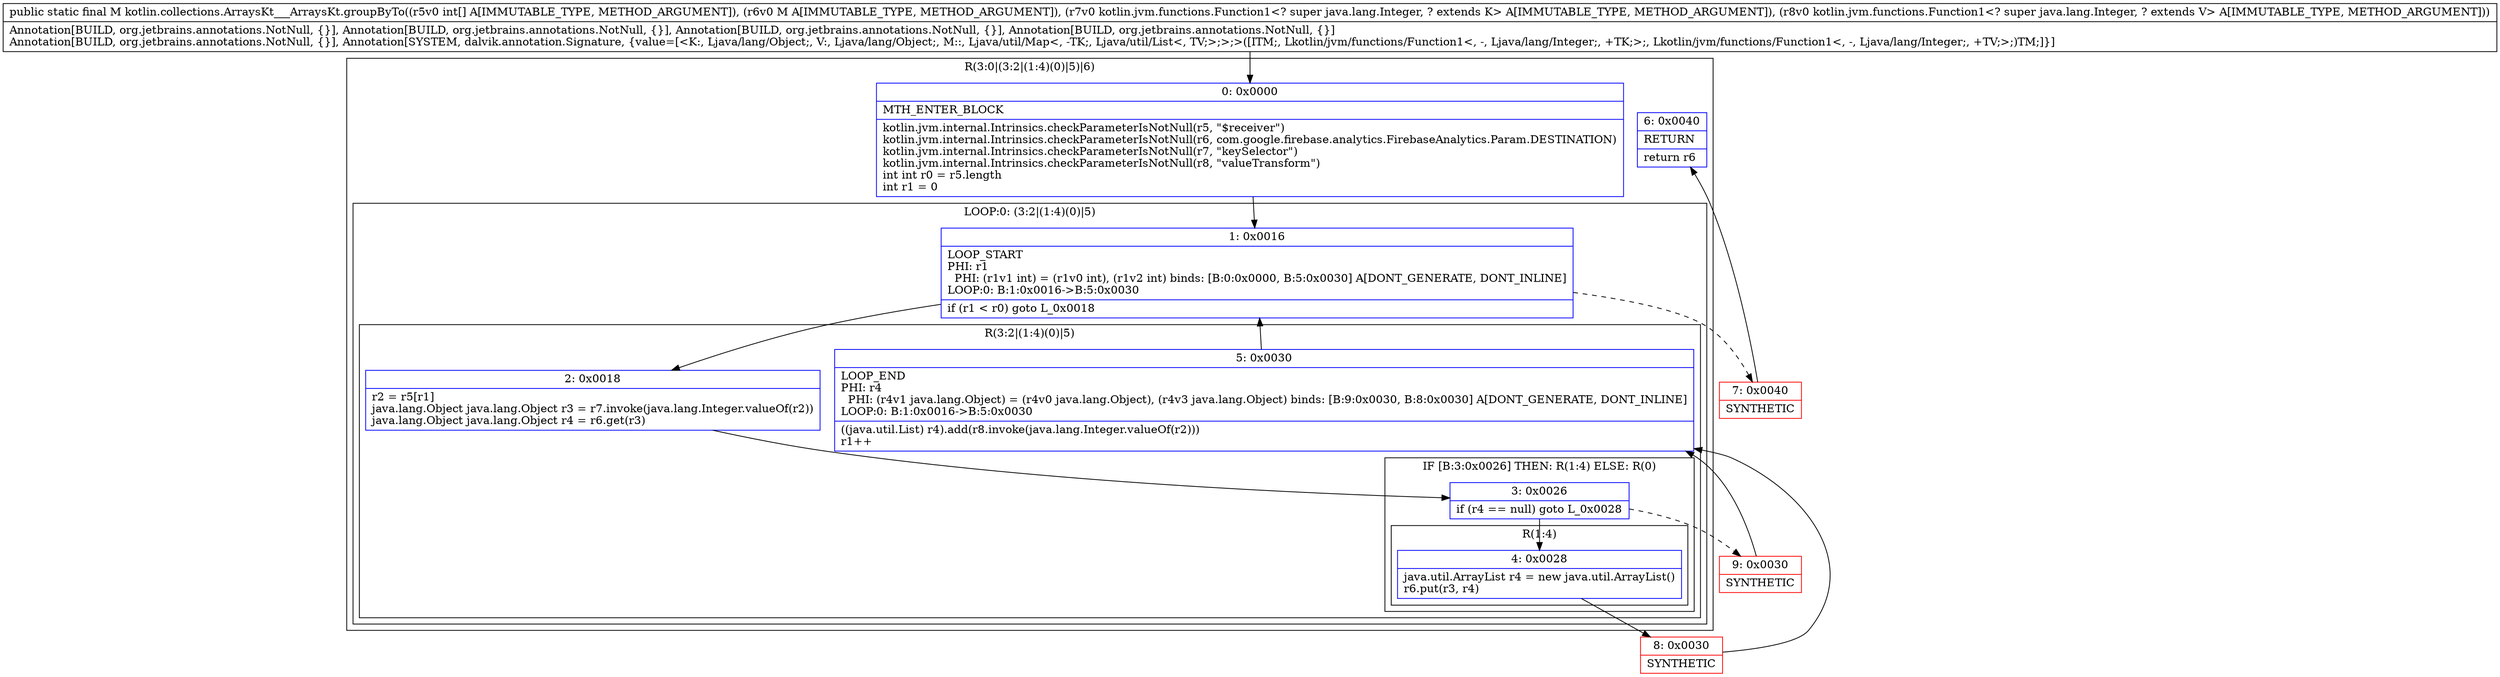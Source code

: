 digraph "CFG forkotlin.collections.ArraysKt___ArraysKt.groupByTo([ILjava\/util\/Map;Lkotlin\/jvm\/functions\/Function1;Lkotlin\/jvm\/functions\/Function1;)Ljava\/util\/Map;" {
subgraph cluster_Region_490656074 {
label = "R(3:0|(3:2|(1:4)(0)|5)|6)";
node [shape=record,color=blue];
Node_0 [shape=record,label="{0\:\ 0x0000|MTH_ENTER_BLOCK\l|kotlin.jvm.internal.Intrinsics.checkParameterIsNotNull(r5, \"$receiver\")\lkotlin.jvm.internal.Intrinsics.checkParameterIsNotNull(r6, com.google.firebase.analytics.FirebaseAnalytics.Param.DESTINATION)\lkotlin.jvm.internal.Intrinsics.checkParameterIsNotNull(r7, \"keySelector\")\lkotlin.jvm.internal.Intrinsics.checkParameterIsNotNull(r8, \"valueTransform\")\lint int r0 = r5.length\lint r1 = 0\l}"];
subgraph cluster_LoopRegion_581843293 {
label = "LOOP:0: (3:2|(1:4)(0)|5)";
node [shape=record,color=blue];
Node_1 [shape=record,label="{1\:\ 0x0016|LOOP_START\lPHI: r1 \l  PHI: (r1v1 int) = (r1v0 int), (r1v2 int) binds: [B:0:0x0000, B:5:0x0030] A[DONT_GENERATE, DONT_INLINE]\lLOOP:0: B:1:0x0016\-\>B:5:0x0030\l|if (r1 \< r0) goto L_0x0018\l}"];
subgraph cluster_Region_1949287497 {
label = "R(3:2|(1:4)(0)|5)";
node [shape=record,color=blue];
Node_2 [shape=record,label="{2\:\ 0x0018|r2 = r5[r1]\ljava.lang.Object java.lang.Object r3 = r7.invoke(java.lang.Integer.valueOf(r2))\ljava.lang.Object java.lang.Object r4 = r6.get(r3)\l}"];
subgraph cluster_IfRegion_166554022 {
label = "IF [B:3:0x0026] THEN: R(1:4) ELSE: R(0)";
node [shape=record,color=blue];
Node_3 [shape=record,label="{3\:\ 0x0026|if (r4 == null) goto L_0x0028\l}"];
subgraph cluster_Region_1093072914 {
label = "R(1:4)";
node [shape=record,color=blue];
Node_4 [shape=record,label="{4\:\ 0x0028|java.util.ArrayList r4 = new java.util.ArrayList()\lr6.put(r3, r4)\l}"];
}
subgraph cluster_Region_1821728429 {
label = "R(0)";
node [shape=record,color=blue];
}
}
Node_5 [shape=record,label="{5\:\ 0x0030|LOOP_END\lPHI: r4 \l  PHI: (r4v1 java.lang.Object) = (r4v0 java.lang.Object), (r4v3 java.lang.Object) binds: [B:9:0x0030, B:8:0x0030] A[DONT_GENERATE, DONT_INLINE]\lLOOP:0: B:1:0x0016\-\>B:5:0x0030\l|((java.util.List) r4).add(r8.invoke(java.lang.Integer.valueOf(r2)))\lr1++\l}"];
}
}
Node_6 [shape=record,label="{6\:\ 0x0040|RETURN\l|return r6\l}"];
}
Node_7 [shape=record,color=red,label="{7\:\ 0x0040|SYNTHETIC\l}"];
Node_8 [shape=record,color=red,label="{8\:\ 0x0030|SYNTHETIC\l}"];
Node_9 [shape=record,color=red,label="{9\:\ 0x0030|SYNTHETIC\l}"];
MethodNode[shape=record,label="{public static final M kotlin.collections.ArraysKt___ArraysKt.groupByTo((r5v0 int[] A[IMMUTABLE_TYPE, METHOD_ARGUMENT]), (r6v0 M A[IMMUTABLE_TYPE, METHOD_ARGUMENT]), (r7v0 kotlin.jvm.functions.Function1\<? super java.lang.Integer, ? extends K\> A[IMMUTABLE_TYPE, METHOD_ARGUMENT]), (r8v0 kotlin.jvm.functions.Function1\<? super java.lang.Integer, ? extends V\> A[IMMUTABLE_TYPE, METHOD_ARGUMENT]))  | Annotation[BUILD, org.jetbrains.annotations.NotNull, \{\}], Annotation[BUILD, org.jetbrains.annotations.NotNull, \{\}], Annotation[BUILD, org.jetbrains.annotations.NotNull, \{\}], Annotation[BUILD, org.jetbrains.annotations.NotNull, \{\}]\lAnnotation[BUILD, org.jetbrains.annotations.NotNull, \{\}], Annotation[SYSTEM, dalvik.annotation.Signature, \{value=[\<K:, Ljava\/lang\/Object;, V:, Ljava\/lang\/Object;, M::, Ljava\/util\/Map\<, \-TK;, Ljava\/util\/List\<, TV;\>;\>;\>([ITM;, Lkotlin\/jvm\/functions\/Function1\<, \-, Ljava\/lang\/Integer;, +TK;\>;, Lkotlin\/jvm\/functions\/Function1\<, \-, Ljava\/lang\/Integer;, +TV;\>;)TM;]\}]\l}"];
MethodNode -> Node_0;
Node_0 -> Node_1;
Node_1 -> Node_2;
Node_1 -> Node_7[style=dashed];
Node_2 -> Node_3;
Node_3 -> Node_4;
Node_3 -> Node_9[style=dashed];
Node_4 -> Node_8;
Node_5 -> Node_1;
Node_7 -> Node_6;
Node_8 -> Node_5;
Node_9 -> Node_5;
}


